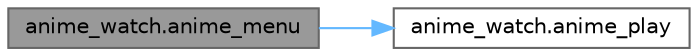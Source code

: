 digraph "anime_watch.anime_menu"
{
 // LATEX_PDF_SIZE
  bgcolor="transparent";
  edge [fontname=Helvetica,fontsize=10,labelfontname=Helvetica,labelfontsize=10];
  node [fontname=Helvetica,fontsize=10,shape=box,height=0.2,width=0.4];
  rankdir="LR";
  Node1 [label="anime_watch.anime_menu",height=0.2,width=0.4,color="gray40", fillcolor="grey60", style="filled", fontcolor="black",tooltip=" "];
  Node1 -> Node2 [color="steelblue1",style="solid"];
  Node2 [label="anime_watch.anime_play",height=0.2,width=0.4,color="grey40", fillcolor="white", style="filled",URL="$dc/df6/namespaceanime__watch.html#a56f2c7a644d2503f90c1398a5189e8d6",tooltip=" "];
}
